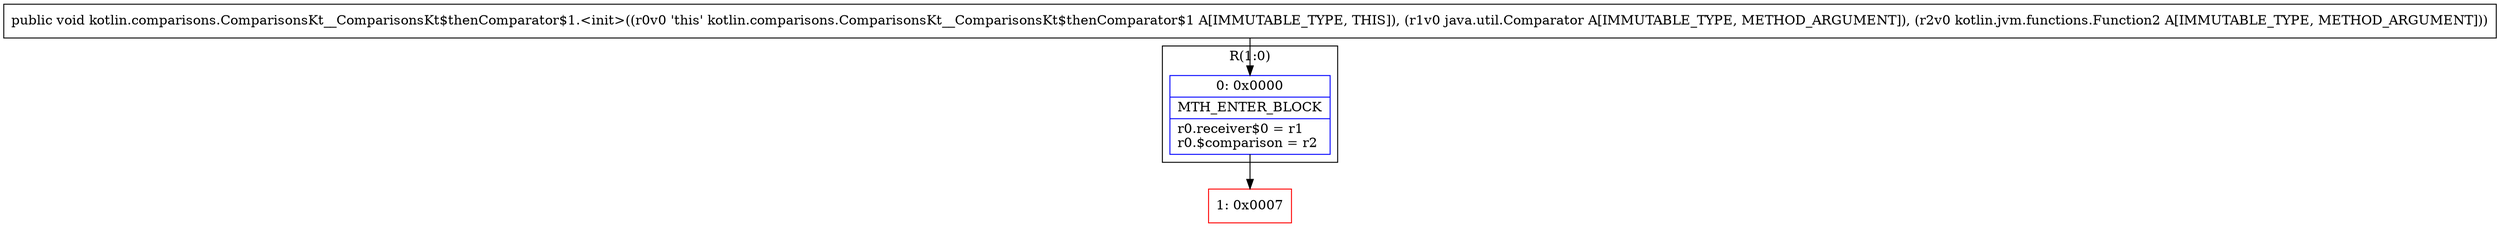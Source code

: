 digraph "CFG forkotlin.comparisons.ComparisonsKt__ComparisonsKt$thenComparator$1.\<init\>(Ljava\/util\/Comparator;Lkotlin\/jvm\/functions\/Function2;)V" {
subgraph cluster_Region_936173104 {
label = "R(1:0)";
node [shape=record,color=blue];
Node_0 [shape=record,label="{0\:\ 0x0000|MTH_ENTER_BLOCK\l|r0.receiver$0 = r1\lr0.$comparison = r2\l}"];
}
Node_1 [shape=record,color=red,label="{1\:\ 0x0007}"];
MethodNode[shape=record,label="{public void kotlin.comparisons.ComparisonsKt__ComparisonsKt$thenComparator$1.\<init\>((r0v0 'this' kotlin.comparisons.ComparisonsKt__ComparisonsKt$thenComparator$1 A[IMMUTABLE_TYPE, THIS]), (r1v0 java.util.Comparator A[IMMUTABLE_TYPE, METHOD_ARGUMENT]), (r2v0 kotlin.jvm.functions.Function2 A[IMMUTABLE_TYPE, METHOD_ARGUMENT])) }"];
MethodNode -> Node_0;
Node_0 -> Node_1;
}

